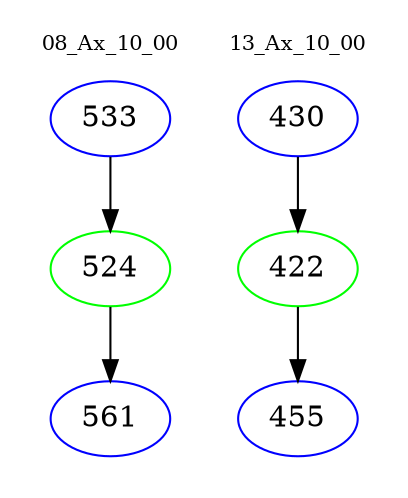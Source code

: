 digraph{
subgraph cluster_0 {
color = white
label = "08_Ax_10_00";
fontsize=10;
T0_533 [label="533", color="blue"]
T0_533 -> T0_524 [color="black"]
T0_524 [label="524", color="green"]
T0_524 -> T0_561 [color="black"]
T0_561 [label="561", color="blue"]
}
subgraph cluster_1 {
color = white
label = "13_Ax_10_00";
fontsize=10;
T1_430 [label="430", color="blue"]
T1_430 -> T1_422 [color="black"]
T1_422 [label="422", color="green"]
T1_422 -> T1_455 [color="black"]
T1_455 [label="455", color="blue"]
}
}
